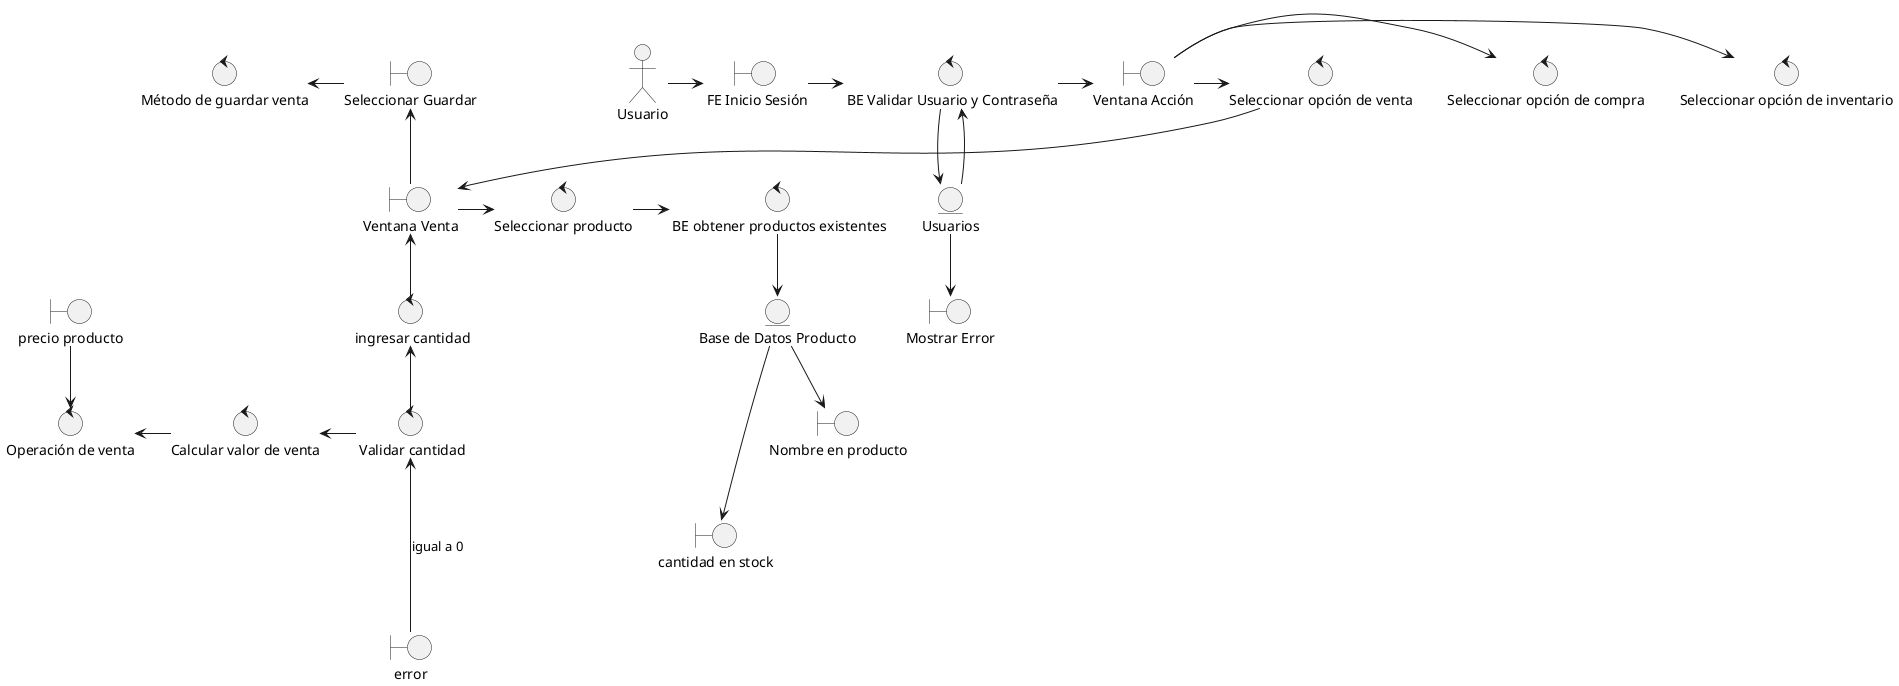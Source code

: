 @startuml

actor Usuario
boundary " FE Inicio Sesión" as inicioSesion
Usuario -right-> inicioSesion
control " BE Validar Usuario y Contraseña" as ingresarUsuarioContrasena
inicioSesion -right-> ingresarUsuarioContrasena
entity "Usuarios" as baseDatos
ingresarUsuarioContrasena --> baseDatos
baseDatos -down-> ingresarUsuarioContrasena
boundary "Mostrar Error" as mostrarError
baseDatos -down-> mostrarError
boundary "Ventana Acción" as ventanaAccion
ingresarUsuarioContrasena -> ventanaAccion
control "Seleccionar opción de compra" as seleccionarCompra
control "Seleccionar opción de venta" as seleccionarVenta
control "Seleccionar opción de inventario" as seleccionarInventario
ventanaAccion -> seleccionarCompra
ventanaAccion -> seleccionarVenta
ventanaAccion -> seleccionarInventario
boundary "Ventana Venta" as ventanaVenta
control " BE obtener productos existentes" as obtenerProductos
boundary "cantidad en stock" as cantidadenstock
boundary "Nombre en producto" as mostrarproducto
entity "Base de Datos Producto" as baseDatosProducto
seleccionarVenta -down-> ventanaVenta
obtenerProductos-->baseDatosProducto
baseDatosProducto--->cantidadenstock
baseDatosProducto-->mostrarproducto
control "Seleccionar producto" as seleccionarProducto
ventanaVenta -> seleccionarProducto
seleccionarProducto -> obtenerProductos
control " ingresar cantidad" as seleccionarcantidad
seleccionarcantidad-up-> ventanaVenta
control " Validar cantidad" as validarcantidad
validarcantidad-up-> seleccionarcantidad
boundary " error " as errorcantidad 
errorcantidad--up->validarcantidad: igual a 0
control "Calcular valor de venta" as calcularValorVenta
control "Operación de venta" as operacionVenta
validarcantidad -left-> calcularValorVenta
calcularValorVenta -left-> operacionVenta
boundary "precio producto" as precioproducto
precioproducto -->operacionVenta
boundary "Seleccionar Guardar" as guardarventa
ventanaVenta-up->guardarventa
control "Método de guardar venta" as metodoGuardarVenta
guardarventa-left->metodoGuardarVenta
@enduml
